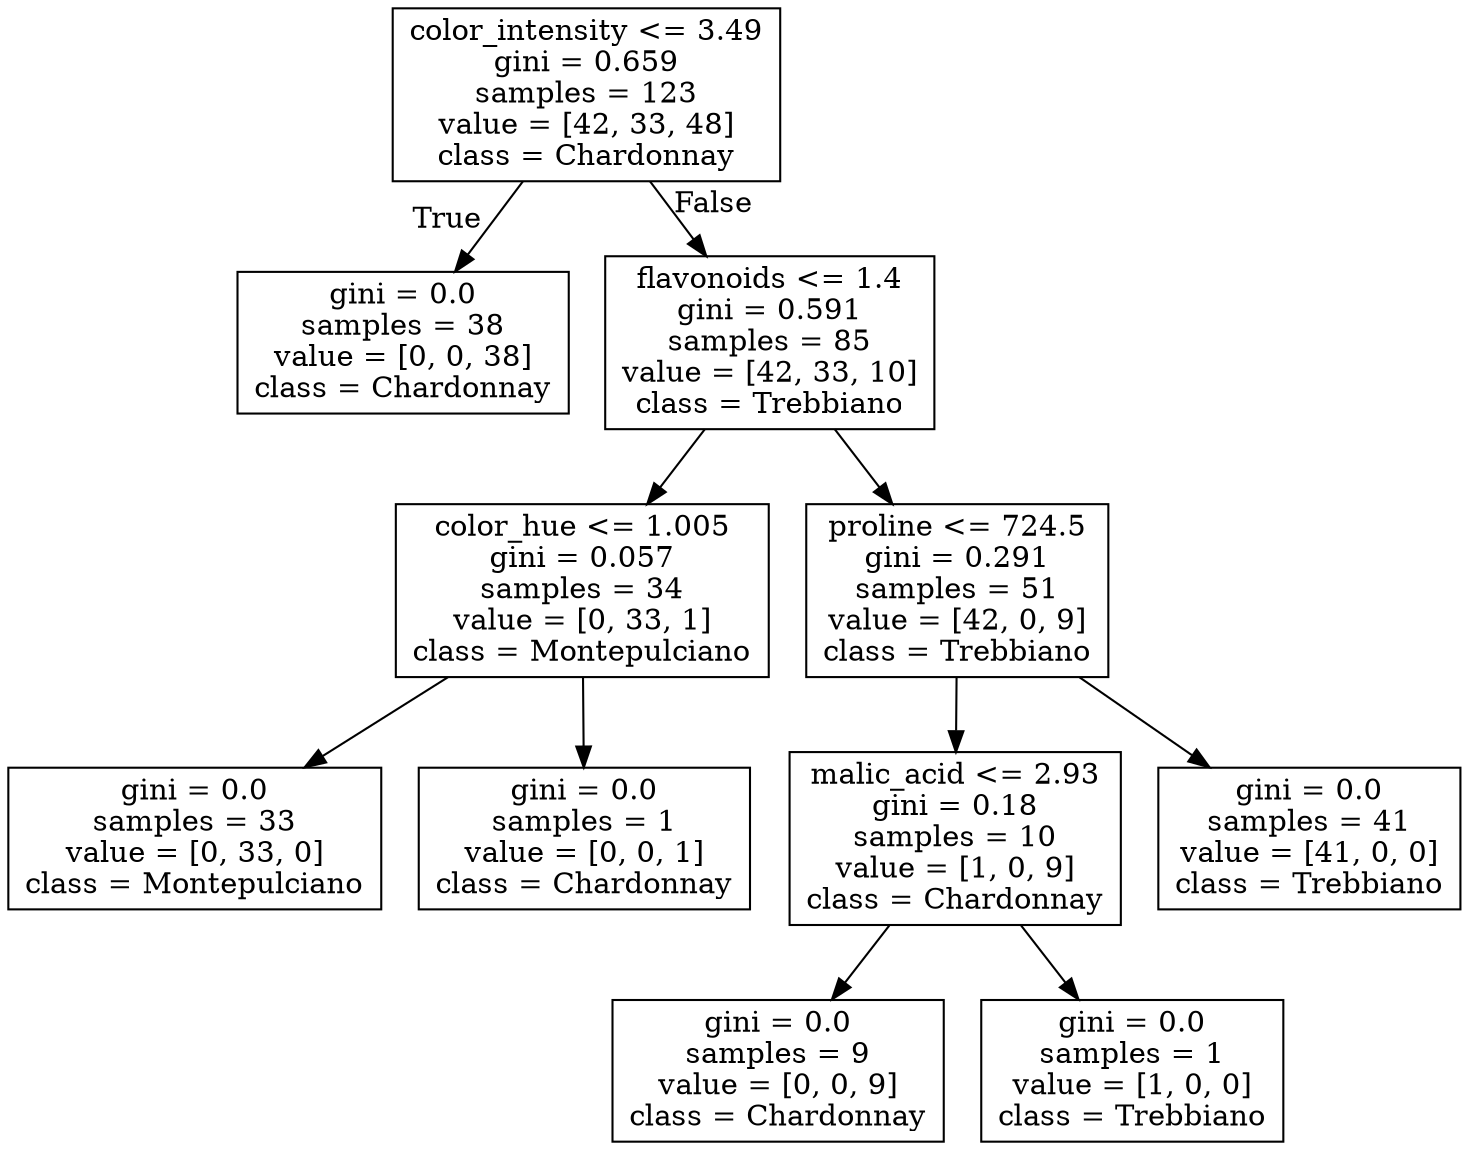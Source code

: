 digraph Tree {
node [shape=box] ;
0 [label="color_intensity <= 3.49\ngini = 0.659\nsamples = 123\nvalue = [42, 33, 48]\nclass = Chardonnay"] ;
1 [label="gini = 0.0\nsamples = 38\nvalue = [0, 0, 38]\nclass = Chardonnay"] ;
0 -> 1 [labeldistance=2.5, labelangle=45, headlabel="True"] ;
2 [label="flavonoids <= 1.4\ngini = 0.591\nsamples = 85\nvalue = [42, 33, 10]\nclass = Trebbiano"] ;
0 -> 2 [labeldistance=2.5, labelangle=-45, headlabel="False"] ;
3 [label="color_hue <= 1.005\ngini = 0.057\nsamples = 34\nvalue = [0, 33, 1]\nclass = Montepulciano"] ;
2 -> 3 ;
4 [label="gini = 0.0\nsamples = 33\nvalue = [0, 33, 0]\nclass = Montepulciano"] ;
3 -> 4 ;
5 [label="gini = 0.0\nsamples = 1\nvalue = [0, 0, 1]\nclass = Chardonnay"] ;
3 -> 5 ;
6 [label="proline <= 724.5\ngini = 0.291\nsamples = 51\nvalue = [42, 0, 9]\nclass = Trebbiano"] ;
2 -> 6 ;
7 [label="malic_acid <= 2.93\ngini = 0.18\nsamples = 10\nvalue = [1, 0, 9]\nclass = Chardonnay"] ;
6 -> 7 ;
8 [label="gini = 0.0\nsamples = 9\nvalue = [0, 0, 9]\nclass = Chardonnay"] ;
7 -> 8 ;
9 [label="gini = 0.0\nsamples = 1\nvalue = [1, 0, 0]\nclass = Trebbiano"] ;
7 -> 9 ;
10 [label="gini = 0.0\nsamples = 41\nvalue = [41, 0, 0]\nclass = Trebbiano"] ;
6 -> 10 ;
}